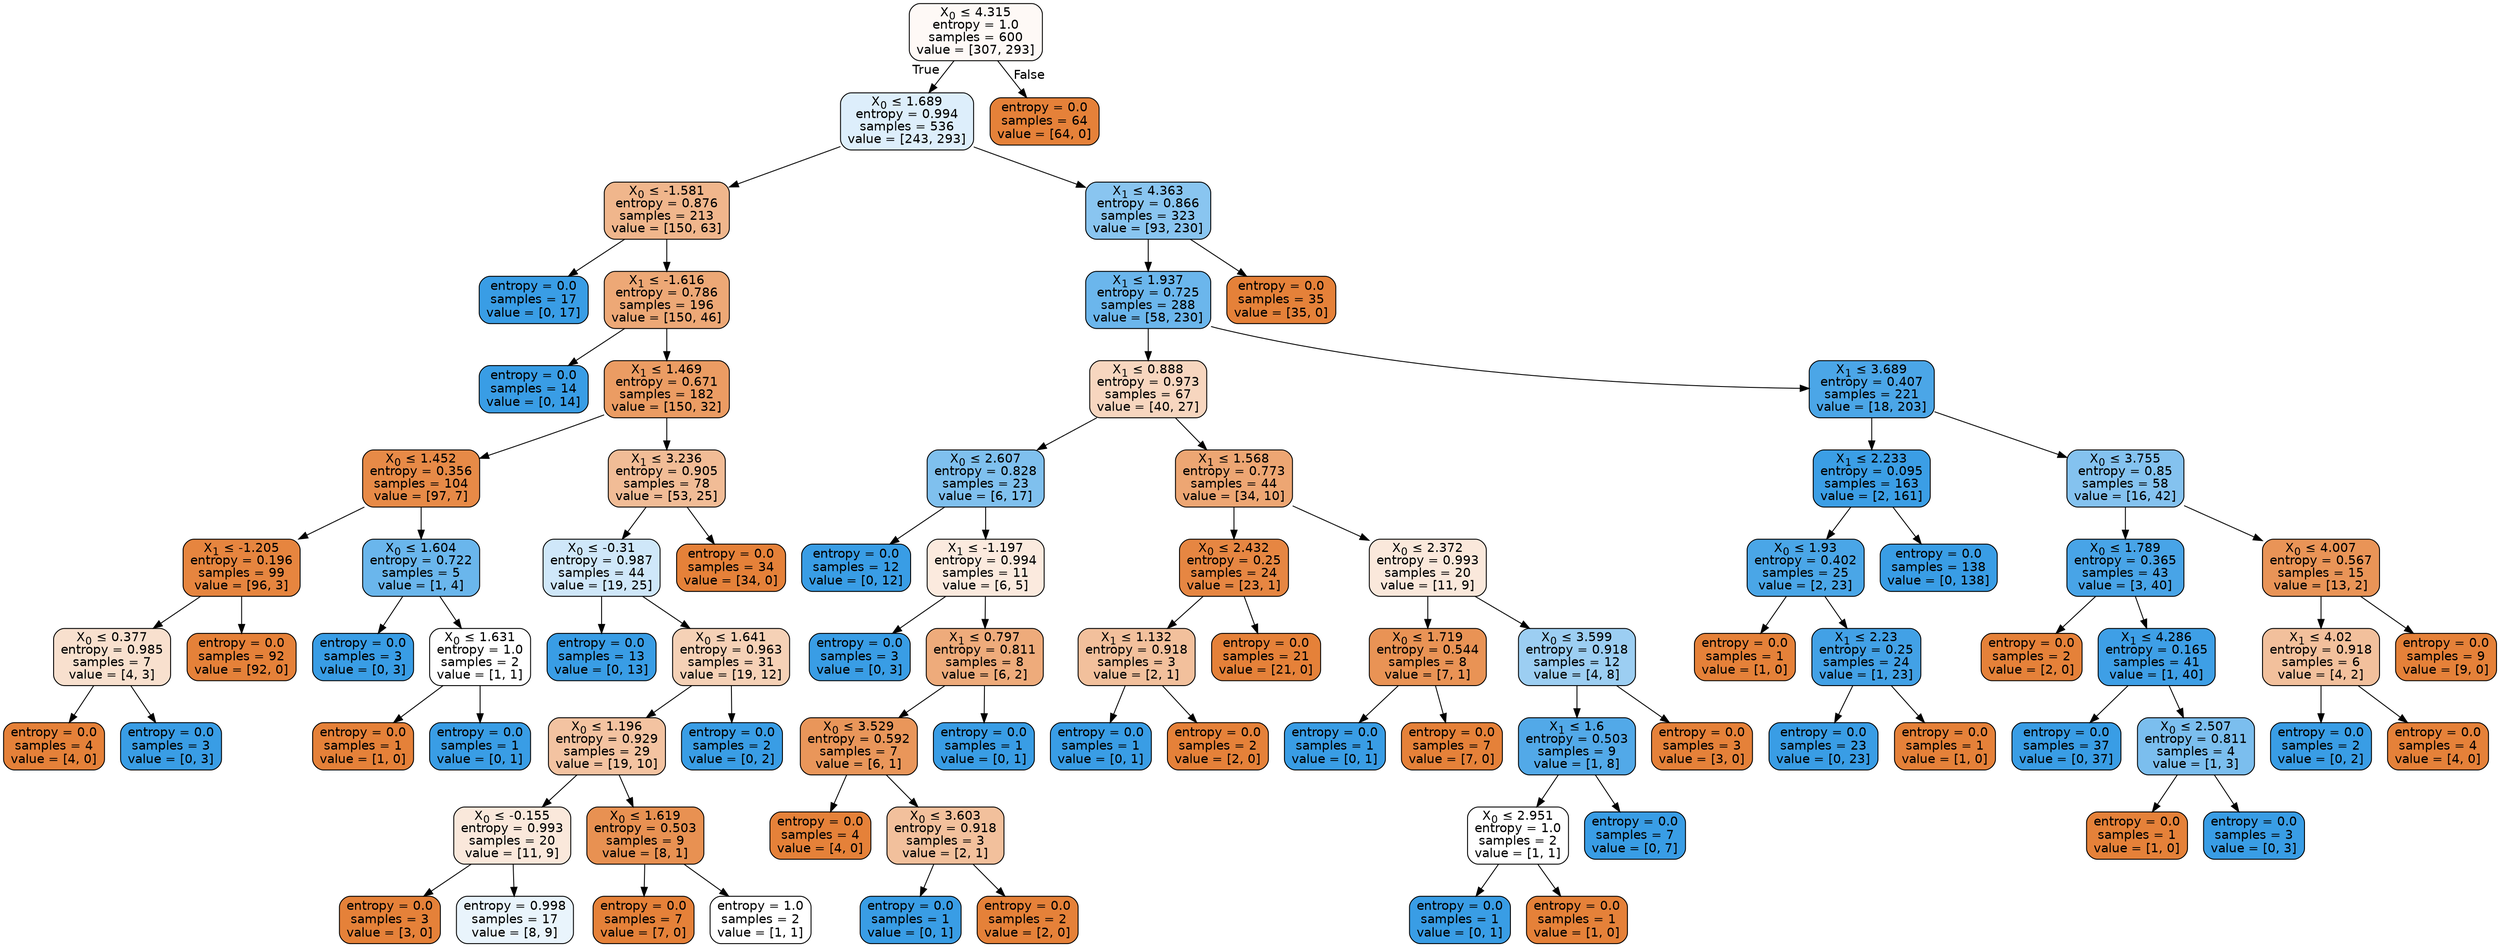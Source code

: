 digraph Tree {
node [shape=box, style="filled, rounded", color="black", fontname=helvetica] ;
edge [fontname=helvetica] ;
0 [label=<X<SUB>0</SUB> &le; 4.315<br/>entropy = 1.0<br/>samples = 600<br/>value = [307, 293]>, fillcolor="#fef9f6"] ;
1 [label=<X<SUB>0</SUB> &le; 1.689<br/>entropy = 0.994<br/>samples = 536<br/>value = [243, 293]>, fillcolor="#ddeefb"] ;
0 -> 1 [labeldistance=2.5, labelangle=45, headlabel="True"] ;
2 [label=<X<SUB>0</SUB> &le; -1.581<br/>entropy = 0.876<br/>samples = 213<br/>value = [150, 63]>, fillcolor="#f0b68c"] ;
1 -> 2 ;
3 [label=<entropy = 0.0<br/>samples = 17<br/>value = [0, 17]>, fillcolor="#399de5"] ;
2 -> 3 ;
4 [label=<X<SUB>1</SUB> &le; -1.616<br/>entropy = 0.786<br/>samples = 196<br/>value = [150, 46]>, fillcolor="#eda876"] ;
2 -> 4 ;
5 [label=<entropy = 0.0<br/>samples = 14<br/>value = [0, 14]>, fillcolor="#399de5"] ;
4 -> 5 ;
6 [label=<X<SUB>1</SUB> &le; 1.469<br/>entropy = 0.671<br/>samples = 182<br/>value = [150, 32]>, fillcolor="#eb9c63"] ;
4 -> 6 ;
7 [label=<X<SUB>0</SUB> &le; 1.452<br/>entropy = 0.356<br/>samples = 104<br/>value = [97, 7]>, fillcolor="#e78a47"] ;
6 -> 7 ;
8 [label=<X<SUB>1</SUB> &le; -1.205<br/>entropy = 0.196<br/>samples = 99<br/>value = [96, 3]>, fillcolor="#e6853f"] ;
7 -> 8 ;
9 [label=<X<SUB>0</SUB> &le; 0.377<br/>entropy = 0.985<br/>samples = 7<br/>value = [4, 3]>, fillcolor="#f8e0ce"] ;
8 -> 9 ;
10 [label=<entropy = 0.0<br/>samples = 4<br/>value = [4, 0]>, fillcolor="#e58139"] ;
9 -> 10 ;
11 [label=<entropy = 0.0<br/>samples = 3<br/>value = [0, 3]>, fillcolor="#399de5"] ;
9 -> 11 ;
12 [label=<entropy = 0.0<br/>samples = 92<br/>value = [92, 0]>, fillcolor="#e58139"] ;
8 -> 12 ;
13 [label=<X<SUB>0</SUB> &le; 1.604<br/>entropy = 0.722<br/>samples = 5<br/>value = [1, 4]>, fillcolor="#6ab6ec"] ;
7 -> 13 ;
14 [label=<entropy = 0.0<br/>samples = 3<br/>value = [0, 3]>, fillcolor="#399de5"] ;
13 -> 14 ;
15 [label=<X<SUB>0</SUB> &le; 1.631<br/>entropy = 1.0<br/>samples = 2<br/>value = [1, 1]>, fillcolor="#ffffff"] ;
13 -> 15 ;
16 [label=<entropy = 0.0<br/>samples = 1<br/>value = [1, 0]>, fillcolor="#e58139"] ;
15 -> 16 ;
17 [label=<entropy = 0.0<br/>samples = 1<br/>value = [0, 1]>, fillcolor="#399de5"] ;
15 -> 17 ;
18 [label=<X<SUB>1</SUB> &le; 3.236<br/>entropy = 0.905<br/>samples = 78<br/>value = [53, 25]>, fillcolor="#f1bc96"] ;
6 -> 18 ;
19 [label=<X<SUB>0</SUB> &le; -0.31<br/>entropy = 0.987<br/>samples = 44<br/>value = [19, 25]>, fillcolor="#cfe7f9"] ;
18 -> 19 ;
20 [label=<entropy = 0.0<br/>samples = 13<br/>value = [0, 13]>, fillcolor="#399de5"] ;
19 -> 20 ;
21 [label=<X<SUB>0</SUB> &le; 1.641<br/>entropy = 0.963<br/>samples = 31<br/>value = [19, 12]>, fillcolor="#f5d1b6"] ;
19 -> 21 ;
22 [label=<X<SUB>0</SUB> &le; 1.196<br/>entropy = 0.929<br/>samples = 29<br/>value = [19, 10]>, fillcolor="#f3c3a1"] ;
21 -> 22 ;
23 [label=<X<SUB>0</SUB> &le; -0.155<br/>entropy = 0.993<br/>samples = 20<br/>value = [11, 9]>, fillcolor="#fae8db"] ;
22 -> 23 ;
24 [label=<entropy = 0.0<br/>samples = 3<br/>value = [3, 0]>, fillcolor="#e58139"] ;
23 -> 24 ;
25 [label=<entropy = 0.998<br/>samples = 17<br/>value = [8, 9]>, fillcolor="#e9f4fc"] ;
23 -> 25 ;
26 [label=<X<SUB>0</SUB> &le; 1.619<br/>entropy = 0.503<br/>samples = 9<br/>value = [8, 1]>, fillcolor="#e89152"] ;
22 -> 26 ;
27 [label=<entropy = 0.0<br/>samples = 7<br/>value = [7, 0]>, fillcolor="#e58139"] ;
26 -> 27 ;
28 [label=<entropy = 1.0<br/>samples = 2<br/>value = [1, 1]>, fillcolor="#ffffff"] ;
26 -> 28 ;
29 [label=<entropy = 0.0<br/>samples = 2<br/>value = [0, 2]>, fillcolor="#399de5"] ;
21 -> 29 ;
30 [label=<entropy = 0.0<br/>samples = 34<br/>value = [34, 0]>, fillcolor="#e58139"] ;
18 -> 30 ;
31 [label=<X<SUB>1</SUB> &le; 4.363<br/>entropy = 0.866<br/>samples = 323<br/>value = [93, 230]>, fillcolor="#89c5f0"] ;
1 -> 31 ;
32 [label=<X<SUB>1</SUB> &le; 1.937<br/>entropy = 0.725<br/>samples = 288<br/>value = [58, 230]>, fillcolor="#6bb6ec"] ;
31 -> 32 ;
33 [label=<X<SUB>1</SUB> &le; 0.888<br/>entropy = 0.973<br/>samples = 67<br/>value = [40, 27]>, fillcolor="#f7d6bf"] ;
32 -> 33 ;
34 [label=<X<SUB>0</SUB> &le; 2.607<br/>entropy = 0.828<br/>samples = 23<br/>value = [6, 17]>, fillcolor="#7fc0ee"] ;
33 -> 34 ;
35 [label=<entropy = 0.0<br/>samples = 12<br/>value = [0, 12]>, fillcolor="#399de5"] ;
34 -> 35 ;
36 [label=<X<SUB>1</SUB> &le; -1.197<br/>entropy = 0.994<br/>samples = 11<br/>value = [6, 5]>, fillcolor="#fbeade"] ;
34 -> 36 ;
37 [label=<entropy = 0.0<br/>samples = 3<br/>value = [0, 3]>, fillcolor="#399de5"] ;
36 -> 37 ;
38 [label=<X<SUB>1</SUB> &le; 0.797<br/>entropy = 0.811<br/>samples = 8<br/>value = [6, 2]>, fillcolor="#eeab7b"] ;
36 -> 38 ;
39 [label=<X<SUB>0</SUB> &le; 3.529<br/>entropy = 0.592<br/>samples = 7<br/>value = [6, 1]>, fillcolor="#e9965a"] ;
38 -> 39 ;
40 [label=<entropy = 0.0<br/>samples = 4<br/>value = [4, 0]>, fillcolor="#e58139"] ;
39 -> 40 ;
41 [label=<X<SUB>0</SUB> &le; 3.603<br/>entropy = 0.918<br/>samples = 3<br/>value = [2, 1]>, fillcolor="#f2c09c"] ;
39 -> 41 ;
42 [label=<entropy = 0.0<br/>samples = 1<br/>value = [0, 1]>, fillcolor="#399de5"] ;
41 -> 42 ;
43 [label=<entropy = 0.0<br/>samples = 2<br/>value = [2, 0]>, fillcolor="#e58139"] ;
41 -> 43 ;
44 [label=<entropy = 0.0<br/>samples = 1<br/>value = [0, 1]>, fillcolor="#399de5"] ;
38 -> 44 ;
45 [label=<X<SUB>1</SUB> &le; 1.568<br/>entropy = 0.773<br/>samples = 44<br/>value = [34, 10]>, fillcolor="#eda673"] ;
33 -> 45 ;
46 [label=<X<SUB>0</SUB> &le; 2.432<br/>entropy = 0.25<br/>samples = 24<br/>value = [23, 1]>, fillcolor="#e68642"] ;
45 -> 46 ;
47 [label=<X<SUB>1</SUB> &le; 1.132<br/>entropy = 0.918<br/>samples = 3<br/>value = [2, 1]>, fillcolor="#f2c09c"] ;
46 -> 47 ;
48 [label=<entropy = 0.0<br/>samples = 1<br/>value = [0, 1]>, fillcolor="#399de5"] ;
47 -> 48 ;
49 [label=<entropy = 0.0<br/>samples = 2<br/>value = [2, 0]>, fillcolor="#e58139"] ;
47 -> 49 ;
50 [label=<entropy = 0.0<br/>samples = 21<br/>value = [21, 0]>, fillcolor="#e58139"] ;
46 -> 50 ;
51 [label=<X<SUB>0</SUB> &le; 2.372<br/>entropy = 0.993<br/>samples = 20<br/>value = [11, 9]>, fillcolor="#fae8db"] ;
45 -> 51 ;
52 [label=<X<SUB>0</SUB> &le; 1.719<br/>entropy = 0.544<br/>samples = 8<br/>value = [7, 1]>, fillcolor="#e99355"] ;
51 -> 52 ;
53 [label=<entropy = 0.0<br/>samples = 1<br/>value = [0, 1]>, fillcolor="#399de5"] ;
52 -> 53 ;
54 [label=<entropy = 0.0<br/>samples = 7<br/>value = [7, 0]>, fillcolor="#e58139"] ;
52 -> 54 ;
55 [label=<X<SUB>0</SUB> &le; 3.599<br/>entropy = 0.918<br/>samples = 12<br/>value = [4, 8]>, fillcolor="#9ccef2"] ;
51 -> 55 ;
56 [label=<X<SUB>1</SUB> &le; 1.6<br/>entropy = 0.503<br/>samples = 9<br/>value = [1, 8]>, fillcolor="#52a9e8"] ;
55 -> 56 ;
57 [label=<X<SUB>0</SUB> &le; 2.951<br/>entropy = 1.0<br/>samples = 2<br/>value = [1, 1]>, fillcolor="#ffffff"] ;
56 -> 57 ;
58 [label=<entropy = 0.0<br/>samples = 1<br/>value = [0, 1]>, fillcolor="#399de5"] ;
57 -> 58 ;
59 [label=<entropy = 0.0<br/>samples = 1<br/>value = [1, 0]>, fillcolor="#e58139"] ;
57 -> 59 ;
60 [label=<entropy = 0.0<br/>samples = 7<br/>value = [0, 7]>, fillcolor="#399de5"] ;
56 -> 60 ;
61 [label=<entropy = 0.0<br/>samples = 3<br/>value = [3, 0]>, fillcolor="#e58139"] ;
55 -> 61 ;
62 [label=<X<SUB>1</SUB> &le; 3.689<br/>entropy = 0.407<br/>samples = 221<br/>value = [18, 203]>, fillcolor="#4ba6e7"] ;
32 -> 62 ;
63 [label=<X<SUB>1</SUB> &le; 2.233<br/>entropy = 0.095<br/>samples = 163<br/>value = [2, 161]>, fillcolor="#3b9ee5"] ;
62 -> 63 ;
64 [label=<X<SUB>0</SUB> &le; 1.93<br/>entropy = 0.402<br/>samples = 25<br/>value = [2, 23]>, fillcolor="#4aa6e7"] ;
63 -> 64 ;
65 [label=<entropy = 0.0<br/>samples = 1<br/>value = [1, 0]>, fillcolor="#e58139"] ;
64 -> 65 ;
66 [label=<X<SUB>1</SUB> &le; 2.23<br/>entropy = 0.25<br/>samples = 24<br/>value = [1, 23]>, fillcolor="#42a1e6"] ;
64 -> 66 ;
67 [label=<entropy = 0.0<br/>samples = 23<br/>value = [0, 23]>, fillcolor="#399de5"] ;
66 -> 67 ;
68 [label=<entropy = 0.0<br/>samples = 1<br/>value = [1, 0]>, fillcolor="#e58139"] ;
66 -> 68 ;
69 [label=<entropy = 0.0<br/>samples = 138<br/>value = [0, 138]>, fillcolor="#399de5"] ;
63 -> 69 ;
70 [label=<X<SUB>0</SUB> &le; 3.755<br/>entropy = 0.85<br/>samples = 58<br/>value = [16, 42]>, fillcolor="#84c2ef"] ;
62 -> 70 ;
71 [label=<X<SUB>0</SUB> &le; 1.789<br/>entropy = 0.365<br/>samples = 43<br/>value = [3, 40]>, fillcolor="#48a4e7"] ;
70 -> 71 ;
72 [label=<entropy = 0.0<br/>samples = 2<br/>value = [2, 0]>, fillcolor="#e58139"] ;
71 -> 72 ;
73 [label=<X<SUB>1</SUB> &le; 4.286<br/>entropy = 0.165<br/>samples = 41<br/>value = [1, 40]>, fillcolor="#3e9fe6"] ;
71 -> 73 ;
74 [label=<entropy = 0.0<br/>samples = 37<br/>value = [0, 37]>, fillcolor="#399de5"] ;
73 -> 74 ;
75 [label=<X<SUB>0</SUB> &le; 2.507<br/>entropy = 0.811<br/>samples = 4<br/>value = [1, 3]>, fillcolor="#7bbeee"] ;
73 -> 75 ;
76 [label=<entropy = 0.0<br/>samples = 1<br/>value = [1, 0]>, fillcolor="#e58139"] ;
75 -> 76 ;
77 [label=<entropy = 0.0<br/>samples = 3<br/>value = [0, 3]>, fillcolor="#399de5"] ;
75 -> 77 ;
78 [label=<X<SUB>0</SUB> &le; 4.007<br/>entropy = 0.567<br/>samples = 15<br/>value = [13, 2]>, fillcolor="#e99457"] ;
70 -> 78 ;
79 [label=<X<SUB>1</SUB> &le; 4.02<br/>entropy = 0.918<br/>samples = 6<br/>value = [4, 2]>, fillcolor="#f2c09c"] ;
78 -> 79 ;
80 [label=<entropy = 0.0<br/>samples = 2<br/>value = [0, 2]>, fillcolor="#399de5"] ;
79 -> 80 ;
81 [label=<entropy = 0.0<br/>samples = 4<br/>value = [4, 0]>, fillcolor="#e58139"] ;
79 -> 81 ;
82 [label=<entropy = 0.0<br/>samples = 9<br/>value = [9, 0]>, fillcolor="#e58139"] ;
78 -> 82 ;
83 [label=<entropy = 0.0<br/>samples = 35<br/>value = [35, 0]>, fillcolor="#e58139"] ;
31 -> 83 ;
84 [label=<entropy = 0.0<br/>samples = 64<br/>value = [64, 0]>, fillcolor="#e58139"] ;
0 -> 84 [labeldistance=2.5, labelangle=-45, headlabel="False"] ;
}